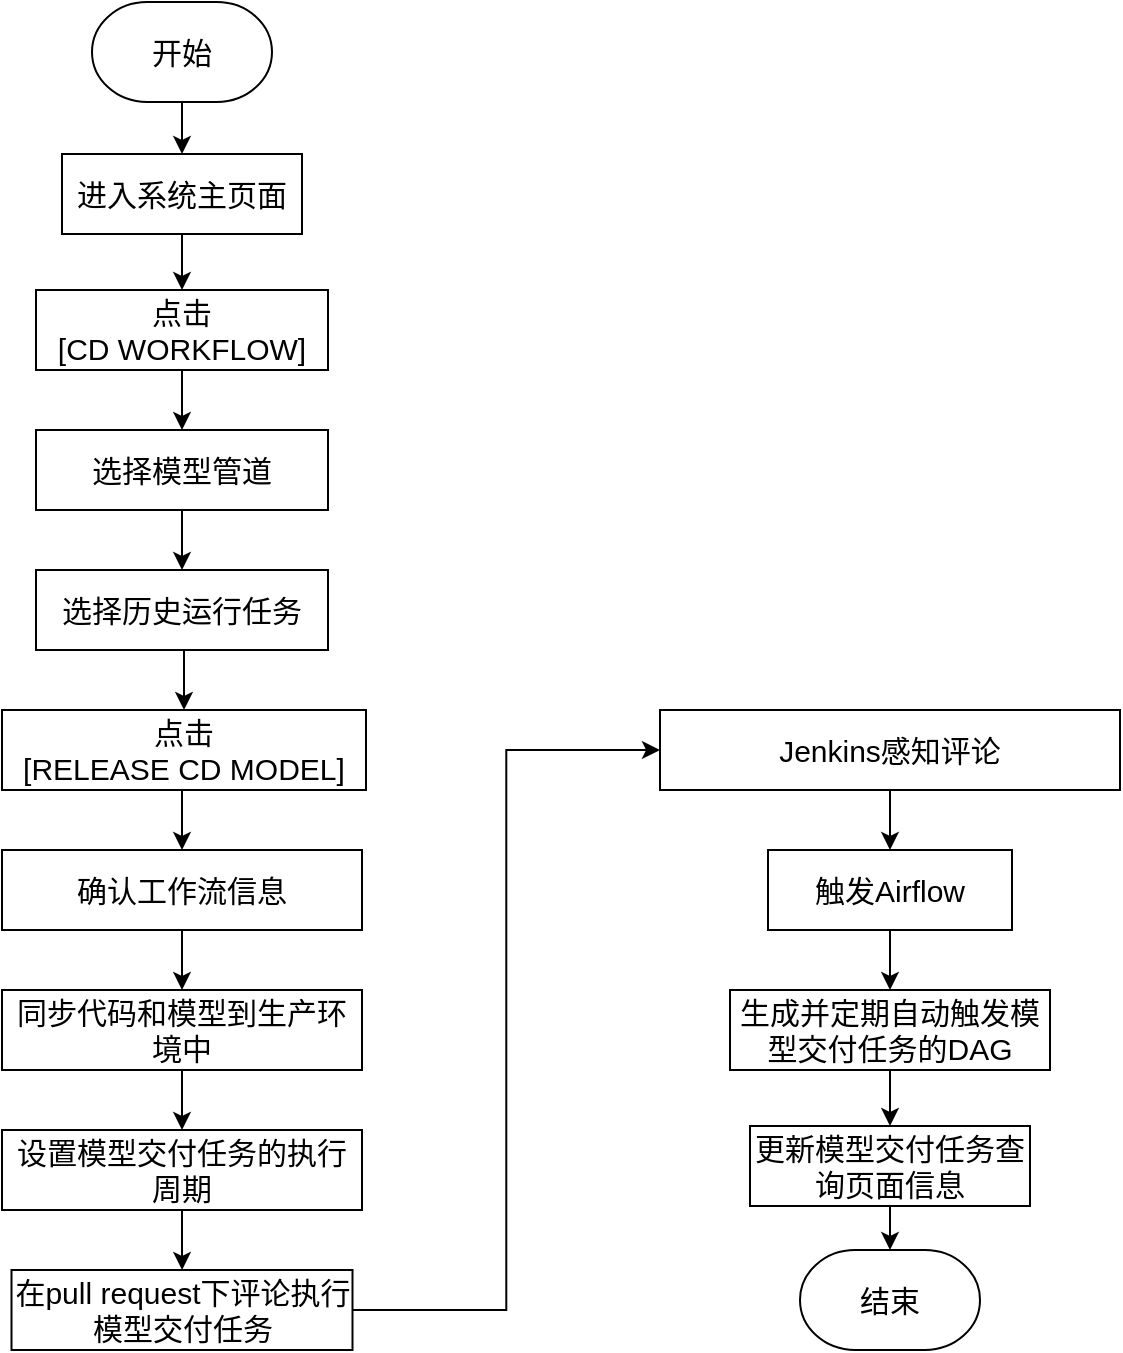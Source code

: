 <mxfile version="14.6.10" type="github">
  <diagram id="ifrcHjR2s2CyXcALeK9n" name="第 1 页">
    <mxGraphModel dx="1422" dy="706" grid="1" gridSize="10" guides="1" tooltips="1" connect="1" arrows="1" fold="1" page="1" pageScale="1" pageWidth="827" pageHeight="1169" math="0" shadow="0">
      <root>
        <mxCell id="0" />
        <mxCell id="1" parent="0" />
        <mxCell id="tka6Fen1VaplqWncl_Fh-37" style="edgeStyle=orthogonalEdgeStyle;rounded=0;orthogonalLoop=1;jettySize=auto;html=1;exitX=0.5;exitY=1;exitDx=0;exitDy=0;exitPerimeter=0;" parent="1" source="tka6Fen1VaplqWncl_Fh-1" target="tka6Fen1VaplqWncl_Fh-35" edge="1">
          <mxGeometry relative="1" as="geometry" />
        </mxCell>
        <mxCell id="tka6Fen1VaplqWncl_Fh-1" value="开始" style="strokeWidth=1;html=1;shape=mxgraph.flowchart.terminator;whiteSpace=wrap;rounded=1;glass=0;fontSize=15;" parent="1" vertex="1">
          <mxGeometry x="168" y="36" width="90" height="50" as="geometry" />
        </mxCell>
        <mxCell id="tka6Fen1VaplqWncl_Fh-13" style="edgeStyle=orthogonalEdgeStyle;rounded=0;orthogonalLoop=1;jettySize=auto;html=1;exitX=0.5;exitY=1;exitDx=0;exitDy=0;" parent="1" source="tka6Fen1VaplqWncl_Fh-2" target="tka6Fen1VaplqWncl_Fh-4" edge="1">
          <mxGeometry relative="1" as="geometry" />
        </mxCell>
        <mxCell id="tka6Fen1VaplqWncl_Fh-2" value="&lt;span style=&quot;font-size: 15px&quot;&gt;点击&lt;br&gt;[CD WORKFLOW]&lt;/span&gt;" style="rounded=0;whiteSpace=wrap;html=1;" parent="1" vertex="1">
          <mxGeometry x="140" y="180" width="146" height="40" as="geometry" />
        </mxCell>
        <mxCell id="tka6Fen1VaplqWncl_Fh-16" style="edgeStyle=orthogonalEdgeStyle;rounded=0;orthogonalLoop=1;jettySize=auto;html=1;exitX=0.5;exitY=1;exitDx=0;exitDy=0;entryX=0.5;entryY=0;entryDx=0;entryDy=0;" parent="1" source="tka6Fen1VaplqWncl_Fh-3" target="tka6Fen1VaplqWncl_Fh-6" edge="1">
          <mxGeometry relative="1" as="geometry" />
        </mxCell>
        <mxCell id="tka6Fen1VaplqWncl_Fh-3" value="&lt;span style=&quot;font-size: 15px&quot;&gt;点击&lt;br&gt;[RELEASE CD MODEL]&lt;/span&gt;" style="rounded=0;whiteSpace=wrap;html=1;" parent="1" vertex="1">
          <mxGeometry x="123" y="390" width="182" height="40" as="geometry" />
        </mxCell>
        <mxCell id="tka6Fen1VaplqWncl_Fh-14" style="edgeStyle=orthogonalEdgeStyle;rounded=0;orthogonalLoop=1;jettySize=auto;html=1;exitX=0.5;exitY=1;exitDx=0;exitDy=0;" parent="1" source="tka6Fen1VaplqWncl_Fh-4" target="tka6Fen1VaplqWncl_Fh-5" edge="1">
          <mxGeometry relative="1" as="geometry" />
        </mxCell>
        <mxCell id="tka6Fen1VaplqWncl_Fh-4" value="&lt;span style=&quot;font-size: 15px&quot;&gt;选择模型管道&lt;/span&gt;" style="rounded=0;whiteSpace=wrap;html=1;" parent="1" vertex="1">
          <mxGeometry x="140" y="250" width="146" height="40" as="geometry" />
        </mxCell>
        <mxCell id="tka6Fen1VaplqWncl_Fh-15" style="edgeStyle=orthogonalEdgeStyle;rounded=0;orthogonalLoop=1;jettySize=auto;html=1;exitX=0.5;exitY=1;exitDx=0;exitDy=0;entryX=0.5;entryY=0;entryDx=0;entryDy=0;" parent="1" source="tka6Fen1VaplqWncl_Fh-5" target="tka6Fen1VaplqWncl_Fh-3" edge="1">
          <mxGeometry relative="1" as="geometry" />
        </mxCell>
        <mxCell id="tka6Fen1VaplqWncl_Fh-5" value="&lt;span style=&quot;font-size: 15px&quot;&gt;选择历史运行任务&lt;/span&gt;" style="rounded=0;whiteSpace=wrap;html=1;" parent="1" vertex="1">
          <mxGeometry x="140" y="320" width="146" height="40" as="geometry" />
        </mxCell>
        <mxCell id="tka6Fen1VaplqWncl_Fh-22" style="edgeStyle=orthogonalEdgeStyle;rounded=0;orthogonalLoop=1;jettySize=auto;html=1;exitX=0.5;exitY=1;exitDx=0;exitDy=0;entryX=0.5;entryY=0;entryDx=0;entryDy=0;" parent="1" source="tka6Fen1VaplqWncl_Fh-6" target="tka6Fen1VaplqWncl_Fh-21" edge="1">
          <mxGeometry relative="1" as="geometry" />
        </mxCell>
        <mxCell id="tka6Fen1VaplqWncl_Fh-6" value="&lt;span style=&quot;font-size: 15px&quot;&gt;确认工作流信息&lt;br&gt;&lt;/span&gt;" style="rounded=0;whiteSpace=wrap;html=1;" parent="1" vertex="1">
          <mxGeometry x="123" y="460" width="180" height="40" as="geometry" />
        </mxCell>
        <mxCell id="tka6Fen1VaplqWncl_Fh-18" style="edgeStyle=orthogonalEdgeStyle;rounded=0;orthogonalLoop=1;jettySize=auto;html=1;exitX=0.5;exitY=1;exitDx=0;exitDy=0;" parent="1" source="tka6Fen1VaplqWncl_Fh-7" target="tka6Fen1VaplqWncl_Fh-8" edge="1">
          <mxGeometry relative="1" as="geometry" />
        </mxCell>
        <mxCell id="tka6Fen1VaplqWncl_Fh-7" value="&lt;span style=&quot;font-size: 15px&quot;&gt;设置模型交付任务的执行周期&lt;br&gt;&lt;/span&gt;" style="rounded=0;whiteSpace=wrap;html=1;" parent="1" vertex="1">
          <mxGeometry x="123" y="600" width="180" height="40" as="geometry" />
        </mxCell>
        <mxCell id="tka6Fen1VaplqWncl_Fh-26" style="edgeStyle=orthogonalEdgeStyle;rounded=0;orthogonalLoop=1;jettySize=auto;html=1;exitX=1;exitY=0.5;exitDx=0;exitDy=0;entryX=0;entryY=0.5;entryDx=0;entryDy=0;" parent="1" source="tka6Fen1VaplqWncl_Fh-8" target="tka6Fen1VaplqWncl_Fh-11" edge="1">
          <mxGeometry relative="1" as="geometry" />
        </mxCell>
        <mxCell id="tka6Fen1VaplqWncl_Fh-8" value="&lt;span style=&quot;font-size: 15px&quot;&gt;在pull request下评论执行模型交付任务&lt;/span&gt;&lt;span style=&quot;font-size: 15px&quot;&gt;&lt;br&gt;&lt;/span&gt;" style="rounded=0;whiteSpace=wrap;html=1;" parent="1" vertex="1">
          <mxGeometry x="127.75" y="670" width="170.5" height="40" as="geometry" />
        </mxCell>
        <mxCell id="tka6Fen1VaplqWncl_Fh-31" style="edgeStyle=orthogonalEdgeStyle;rounded=0;orthogonalLoop=1;jettySize=auto;html=1;exitX=0.5;exitY=1;exitDx=0;exitDy=0;entryX=0.5;entryY=0;entryDx=0;entryDy=0;" parent="1" source="tka6Fen1VaplqWncl_Fh-11" target="tka6Fen1VaplqWncl_Fh-27" edge="1">
          <mxGeometry relative="1" as="geometry" />
        </mxCell>
        <mxCell id="tka6Fen1VaplqWncl_Fh-11" value="&lt;span style=&quot;font-size: 15px&quot;&gt;Jenkins感知评论&lt;/span&gt;&lt;span style=&quot;font-size: 15px&quot;&gt;&lt;br&gt;&lt;/span&gt;" style="rounded=0;whiteSpace=wrap;html=1;" parent="1" vertex="1">
          <mxGeometry x="452" y="390" width="230" height="40" as="geometry" />
        </mxCell>
        <mxCell id="tka6Fen1VaplqWncl_Fh-23" style="edgeStyle=orthogonalEdgeStyle;rounded=0;orthogonalLoop=1;jettySize=auto;html=1;exitX=0.5;exitY=1;exitDx=0;exitDy=0;entryX=0.5;entryY=0;entryDx=0;entryDy=0;" parent="1" source="tka6Fen1VaplqWncl_Fh-21" target="tka6Fen1VaplqWncl_Fh-7" edge="1">
          <mxGeometry relative="1" as="geometry" />
        </mxCell>
        <mxCell id="tka6Fen1VaplqWncl_Fh-21" value="&lt;span style=&quot;font-size: 15px&quot;&gt;同步&lt;/span&gt;&lt;span style=&quot;font-size: 15px&quot;&gt;代码和模型到生产环境中&lt;br&gt;&lt;/span&gt;" style="rounded=0;whiteSpace=wrap;html=1;" parent="1" vertex="1">
          <mxGeometry x="123" y="530" width="180" height="40" as="geometry" />
        </mxCell>
        <mxCell id="tka6Fen1VaplqWncl_Fh-32" style="edgeStyle=orthogonalEdgeStyle;rounded=0;orthogonalLoop=1;jettySize=auto;html=1;exitX=0.5;exitY=1;exitDx=0;exitDy=0;" parent="1" source="tka6Fen1VaplqWncl_Fh-27" target="tka6Fen1VaplqWncl_Fh-28" edge="1">
          <mxGeometry relative="1" as="geometry" />
        </mxCell>
        <mxCell id="tka6Fen1VaplqWncl_Fh-27" value="&lt;span style=&quot;font-size: 15px&quot;&gt;触发Airflow&lt;/span&gt;&lt;span style=&quot;font-size: 15px&quot;&gt;&lt;br&gt;&lt;/span&gt;" style="rounded=0;whiteSpace=wrap;html=1;" parent="1" vertex="1">
          <mxGeometry x="506" y="460" width="122" height="40" as="geometry" />
        </mxCell>
        <mxCell id="tka6Fen1VaplqWncl_Fh-33" style="edgeStyle=orthogonalEdgeStyle;rounded=0;orthogonalLoop=1;jettySize=auto;html=1;exitX=0.5;exitY=1;exitDx=0;exitDy=0;" parent="1" source="tka6Fen1VaplqWncl_Fh-28" target="tka6Fen1VaplqWncl_Fh-29" edge="1">
          <mxGeometry relative="1" as="geometry" />
        </mxCell>
        <mxCell id="tka6Fen1VaplqWncl_Fh-28" value="&lt;span style=&quot;font-size: 15px&quot;&gt;生成并定期自动触发模型交付任务的DAG&lt;br&gt;&lt;/span&gt;" style="rounded=0;whiteSpace=wrap;html=1;" parent="1" vertex="1">
          <mxGeometry x="487" y="530" width="160" height="40" as="geometry" />
        </mxCell>
        <mxCell id="tka6Fen1VaplqWncl_Fh-34" style="edgeStyle=orthogonalEdgeStyle;rounded=0;orthogonalLoop=1;jettySize=auto;html=1;exitX=0.5;exitY=1;exitDx=0;exitDy=0;" parent="1" source="tka6Fen1VaplqWncl_Fh-29" target="tka6Fen1VaplqWncl_Fh-30" edge="1">
          <mxGeometry relative="1" as="geometry" />
        </mxCell>
        <mxCell id="tka6Fen1VaplqWncl_Fh-29" value="&lt;span style=&quot;font-size: 15px&quot;&gt;更新模型交付任务查询页面信息&lt;br&gt;&lt;/span&gt;" style="rounded=0;whiteSpace=wrap;html=1;" parent="1" vertex="1">
          <mxGeometry x="497" y="598" width="140" height="40" as="geometry" />
        </mxCell>
        <mxCell id="tka6Fen1VaplqWncl_Fh-30" value="结束" style="strokeWidth=1;html=1;shape=mxgraph.flowchart.terminator;whiteSpace=wrap;rounded=1;glass=0;fontSize=15;" parent="1" vertex="1">
          <mxGeometry x="522" y="660" width="90" height="50" as="geometry" />
        </mxCell>
        <mxCell id="tka6Fen1VaplqWncl_Fh-36" style="edgeStyle=orthogonalEdgeStyle;rounded=0;orthogonalLoop=1;jettySize=auto;html=1;exitX=0.5;exitY=1;exitDx=0;exitDy=0;" parent="1" source="tka6Fen1VaplqWncl_Fh-35" target="tka6Fen1VaplqWncl_Fh-2" edge="1">
          <mxGeometry relative="1" as="geometry" />
        </mxCell>
        <mxCell id="tka6Fen1VaplqWncl_Fh-35" value="&lt;font style=&quot;font-size: 15px&quot;&gt;进入系统主页面&lt;/font&gt;" style="rounded=0;whiteSpace=wrap;html=1;" parent="1" vertex="1">
          <mxGeometry x="153" y="112" width="120" height="40" as="geometry" />
        </mxCell>
      </root>
    </mxGraphModel>
  </diagram>
</mxfile>
